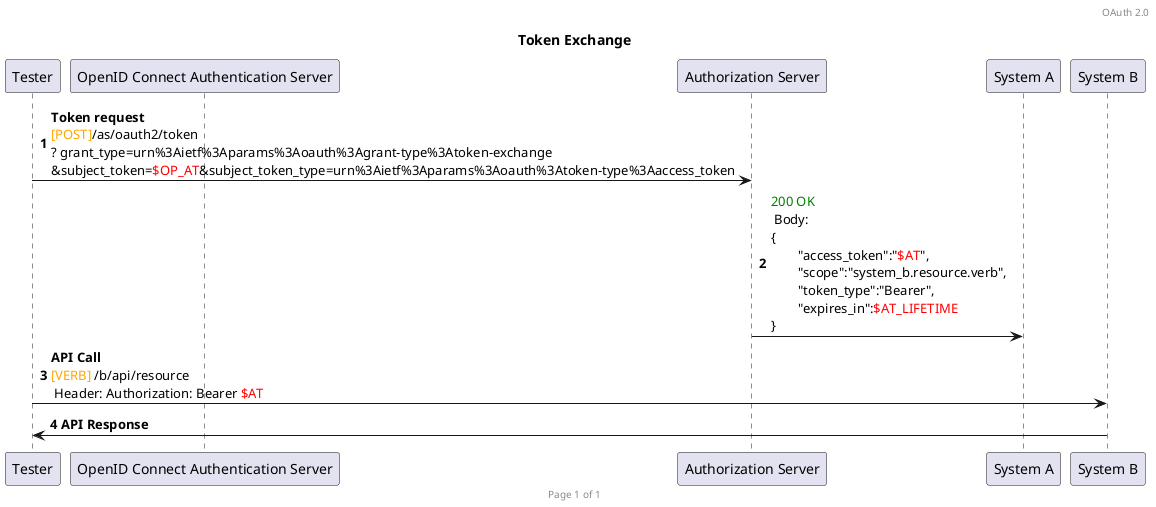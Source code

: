 @startuml

header OAuth 2.0
footer Page %page% of %lastpage%

title Token Exchange
autonumber

participant T as "Tester"
participant OP as "OpenID Connect Authentication Server"
participant Auth as "Authorization Server"
participant A as "System A"
participant B as "System B"

T -> Auth : **Token request**\n<font color=orange>[POST]</font>/as/oauth2/token\n? grant_type=urn%3Aietf%3Aparams%3Aoauth%3Agrant-type%3Atoken-exchange\n&subject_token=<font color=red>$OP_AT</font>&subject_token_type=urn%3Aietf%3Aparams%3Aoauth%3Atoken-type%3Aaccess_token
Auth -> A : <font color=green>200 OK</font> \n Body: \n{\n\t"access_token":"<font color=red>$AT</font>",\n\t"scope":"system_b.resource.verb",\n\t"token_type":"Bearer",\n\t"expires_in":<font color=red>$AT_LIFETIME</font>\n}

T -> B : **API Call** \n<font color=orange>[VERB]</font> /b/api/resource\n Header: Authorization: Bearer <font color=red>$AT</font>
B -> T : **API Response**
@enduml
